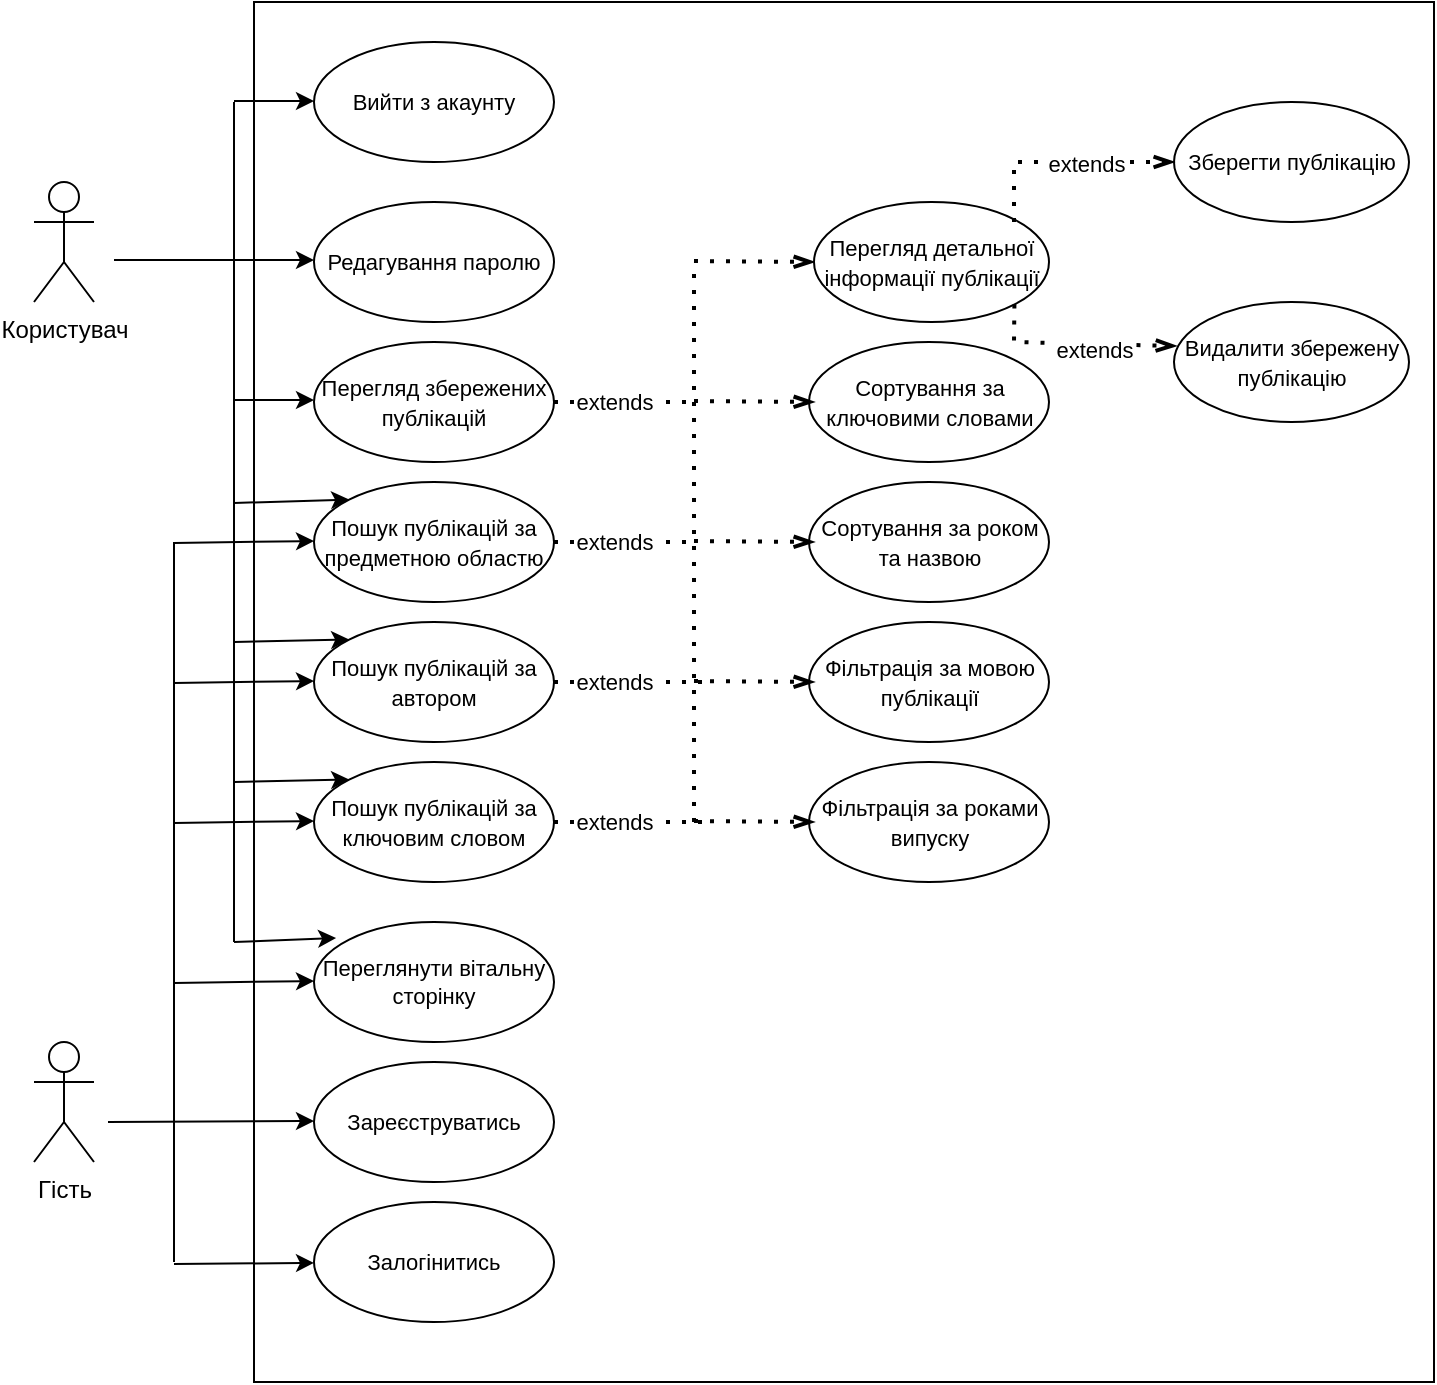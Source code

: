 <mxfile version="22.1.11" type="device">
  <diagram name="Page-1" id="h35B4o4JfX450mikH00H">
    <mxGraphModel dx="1283" dy="770" grid="0" gridSize="10" guides="1" tooltips="1" connect="1" arrows="1" fold="1" page="1" pageScale="1" pageWidth="827" pageHeight="1169" math="0" shadow="0">
      <root>
        <mxCell id="0" />
        <mxCell id="1" parent="0" />
        <mxCell id="qe84-1vlQVu-YHFjFX5S-1" value="Гість" style="shape=umlActor;verticalLabelPosition=bottom;verticalAlign=top;html=1;outlineConnect=0;" vertex="1" parent="1">
          <mxGeometry x="60" y="530" width="30" height="60" as="geometry" />
        </mxCell>
        <mxCell id="qe84-1vlQVu-YHFjFX5S-2" value="Користувач" style="shape=umlActor;verticalLabelPosition=bottom;verticalAlign=top;html=1;outlineConnect=0;" vertex="1" parent="1">
          <mxGeometry x="60" y="100" width="30" height="60" as="geometry" />
        </mxCell>
        <mxCell id="qe84-1vlQVu-YHFjFX5S-6" value="Залогінитись" style="ellipse;whiteSpace=wrap;html=1;fontSize=11;" vertex="1" parent="1">
          <mxGeometry x="200" y="610" width="120" height="60" as="geometry" />
        </mxCell>
        <mxCell id="qe84-1vlQVu-YHFjFX5S-7" value="Зареєструватись" style="ellipse;whiteSpace=wrap;html=1;fontSize=11;" vertex="1" parent="1">
          <mxGeometry x="200" y="540" width="120" height="60" as="geometry" />
        </mxCell>
        <mxCell id="qe84-1vlQVu-YHFjFX5S-8" value="Переглянути вітальну сторінку" style="ellipse;whiteSpace=wrap;html=1;fontSize=11;" vertex="1" parent="1">
          <mxGeometry x="200" y="470" width="120" height="60" as="geometry" />
        </mxCell>
        <mxCell id="qe84-1vlQVu-YHFjFX5S-9" value="&lt;font style=&quot;font-size: 11px;&quot;&gt;Пошук публікацій за ключовим словом&lt;/font&gt;" style="ellipse;whiteSpace=wrap;html=1;" vertex="1" parent="1">
          <mxGeometry x="200" y="390" width="120" height="60" as="geometry" />
        </mxCell>
        <mxCell id="qe84-1vlQVu-YHFjFX5S-10" value="&lt;font style=&quot;font-size: 11px;&quot;&gt;Пошук публікацій за автором&lt;/font&gt;" style="ellipse;whiteSpace=wrap;html=1;" vertex="1" parent="1">
          <mxGeometry x="200" y="320" width="120" height="60" as="geometry" />
        </mxCell>
        <mxCell id="qe84-1vlQVu-YHFjFX5S-11" value="&lt;font style=&quot;font-size: 11px;&quot;&gt;Пошук публікацій за предметною областю&lt;/font&gt;" style="ellipse;whiteSpace=wrap;html=1;" vertex="1" parent="1">
          <mxGeometry x="200" y="250" width="120" height="60" as="geometry" />
        </mxCell>
        <mxCell id="qe84-1vlQVu-YHFjFX5S-13" value="&lt;font style=&quot;font-size: 11px;&quot;&gt;Перегляд збережених публікацій&lt;/font&gt;" style="ellipse;whiteSpace=wrap;html=1;" vertex="1" parent="1">
          <mxGeometry x="200" y="180" width="120" height="60" as="geometry" />
        </mxCell>
        <mxCell id="qe84-1vlQVu-YHFjFX5S-15" value="&lt;font style=&quot;font-size: 11px;&quot;&gt;Сортування за ключовими словами&lt;/font&gt;" style="ellipse;whiteSpace=wrap;html=1;" vertex="1" parent="1">
          <mxGeometry x="447.5" y="180" width="120" height="60" as="geometry" />
        </mxCell>
        <mxCell id="qe84-1vlQVu-YHFjFX5S-16" value="&lt;font style=&quot;font-size: 11px;&quot;&gt;Сортування за роком та назвою&lt;/font&gt;" style="ellipse;whiteSpace=wrap;html=1;" vertex="1" parent="1">
          <mxGeometry x="447.5" y="250" width="120" height="60" as="geometry" />
        </mxCell>
        <mxCell id="qe84-1vlQVu-YHFjFX5S-17" value="&lt;span style=&quot;font-size: 11px;&quot;&gt;Фільтрація за мовою публікації&lt;/span&gt;" style="ellipse;whiteSpace=wrap;html=1;" vertex="1" parent="1">
          <mxGeometry x="447.5" y="320" width="120" height="60" as="geometry" />
        </mxCell>
        <mxCell id="qe84-1vlQVu-YHFjFX5S-18" value="&lt;span style=&quot;font-size: 11px;&quot;&gt;Фільтрація за роками випуску&lt;/span&gt;" style="ellipse;whiteSpace=wrap;html=1;" vertex="1" parent="1">
          <mxGeometry x="447.5" y="390" width="120" height="60" as="geometry" />
        </mxCell>
        <mxCell id="qe84-1vlQVu-YHFjFX5S-19" value="&lt;span style=&quot;font-size: 11px;&quot;&gt;Видалити збережену публікацію&lt;/span&gt;" style="ellipse;whiteSpace=wrap;html=1;" vertex="1" parent="1">
          <mxGeometry x="630" y="160" width="117.5" height="60" as="geometry" />
        </mxCell>
        <mxCell id="qe84-1vlQVu-YHFjFX5S-20" value="&lt;font style=&quot;font-size: 11px;&quot;&gt;Редагування паролю&lt;/font&gt;" style="ellipse;whiteSpace=wrap;html=1;" vertex="1" parent="1">
          <mxGeometry x="200" y="110" width="120" height="60" as="geometry" />
        </mxCell>
        <mxCell id="qe84-1vlQVu-YHFjFX5S-21" value="&lt;font style=&quot;font-size: 11px;&quot;&gt;Вийти з акаунту&lt;/font&gt;" style="ellipse;whiteSpace=wrap;html=1;" vertex="1" parent="1">
          <mxGeometry x="200" y="30" width="120" height="60" as="geometry" />
        </mxCell>
        <mxCell id="qe84-1vlQVu-YHFjFX5S-22" value="&lt;span style=&quot;font-size: 11px;&quot;&gt;Зберегти публікацію&lt;/span&gt;" style="ellipse;whiteSpace=wrap;html=1;" vertex="1" parent="1">
          <mxGeometry x="630" y="60" width="117.5" height="60" as="geometry" />
        </mxCell>
        <mxCell id="qe84-1vlQVu-YHFjFX5S-25" value="" style="endArrow=none;html=1;rounded=0;" edge="1" parent="1">
          <mxGeometry width="50" height="50" relative="1" as="geometry">
            <mxPoint x="160" y="60" as="sourcePoint" />
            <mxPoint x="160" y="480" as="targetPoint" />
          </mxGeometry>
        </mxCell>
        <mxCell id="qe84-1vlQVu-YHFjFX5S-29" value="" style="endArrow=classic;html=1;rounded=0;entryX=0;entryY=0;entryDx=0;entryDy=0;" edge="1" parent="1" target="qe84-1vlQVu-YHFjFX5S-11">
          <mxGeometry width="50" height="50" relative="1" as="geometry">
            <mxPoint x="160" y="260.5" as="sourcePoint" />
            <mxPoint x="200" y="260" as="targetPoint" />
          </mxGeometry>
        </mxCell>
        <mxCell id="qe84-1vlQVu-YHFjFX5S-30" value="" style="endArrow=classic;html=1;rounded=0;entryX=0;entryY=0;entryDx=0;entryDy=0;" edge="1" parent="1" target="qe84-1vlQVu-YHFjFX5S-10">
          <mxGeometry width="50" height="50" relative="1" as="geometry">
            <mxPoint x="160" y="330" as="sourcePoint" />
            <mxPoint x="200" y="330" as="targetPoint" />
          </mxGeometry>
        </mxCell>
        <mxCell id="qe84-1vlQVu-YHFjFX5S-31" value="" style="endArrow=classic;html=1;rounded=0;entryX=0;entryY=0;entryDx=0;entryDy=0;" edge="1" parent="1" target="qe84-1vlQVu-YHFjFX5S-9">
          <mxGeometry width="50" height="50" relative="1" as="geometry">
            <mxPoint x="160" y="400" as="sourcePoint" />
            <mxPoint x="200" y="400" as="targetPoint" />
          </mxGeometry>
        </mxCell>
        <mxCell id="qe84-1vlQVu-YHFjFX5S-32" value="" style="endArrow=classic;html=1;rounded=0;entryX=0.092;entryY=0.133;entryDx=0;entryDy=0;entryPerimeter=0;" edge="1" parent="1" target="qe84-1vlQVu-YHFjFX5S-8">
          <mxGeometry width="50" height="50" relative="1" as="geometry">
            <mxPoint x="160" y="480" as="sourcePoint" />
            <mxPoint x="200" y="480" as="targetPoint" />
          </mxGeometry>
        </mxCell>
        <mxCell id="qe84-1vlQVu-YHFjFX5S-33" value="" style="endArrow=none;html=1;rounded=0;" edge="1" parent="1">
          <mxGeometry width="50" height="50" relative="1" as="geometry">
            <mxPoint x="100" y="139" as="sourcePoint" />
            <mxPoint x="160" y="139" as="targetPoint" />
          </mxGeometry>
        </mxCell>
        <mxCell id="qe84-1vlQVu-YHFjFX5S-34" value="" style="endArrow=classic;html=1;rounded=0;" edge="1" parent="1">
          <mxGeometry width="50" height="50" relative="1" as="geometry">
            <mxPoint x="160" y="139" as="sourcePoint" />
            <mxPoint x="200" y="139" as="targetPoint" />
          </mxGeometry>
        </mxCell>
        <mxCell id="qe84-1vlQVu-YHFjFX5S-35" value="" style="endArrow=none;html=1;rounded=0;" edge="1" parent="1">
          <mxGeometry width="50" height="50" relative="1" as="geometry">
            <mxPoint x="130" y="280" as="sourcePoint" />
            <mxPoint x="130" y="640" as="targetPoint" />
          </mxGeometry>
        </mxCell>
        <mxCell id="qe84-1vlQVu-YHFjFX5S-36" value="" style="endArrow=classic;html=1;rounded=0;" edge="1" parent="1" target="qe84-1vlQVu-YHFjFX5S-6">
          <mxGeometry width="50" height="50" relative="1" as="geometry">
            <mxPoint x="130" y="641" as="sourcePoint" />
            <mxPoint x="181" y="639" as="targetPoint" />
          </mxGeometry>
        </mxCell>
        <mxCell id="qe84-1vlQVu-YHFjFX5S-37" value="" style="endArrow=classic;html=1;rounded=0;" edge="1" parent="1">
          <mxGeometry width="50" height="50" relative="1" as="geometry">
            <mxPoint x="97" y="570" as="sourcePoint" />
            <mxPoint x="200" y="569.5" as="targetPoint" />
          </mxGeometry>
        </mxCell>
        <mxCell id="qe84-1vlQVu-YHFjFX5S-38" value="" style="endArrow=classic;html=1;rounded=0;" edge="1" parent="1">
          <mxGeometry width="50" height="50" relative="1" as="geometry">
            <mxPoint x="130" y="500.5" as="sourcePoint" />
            <mxPoint x="200" y="499.5" as="targetPoint" />
          </mxGeometry>
        </mxCell>
        <mxCell id="qe84-1vlQVu-YHFjFX5S-39" value="" style="endArrow=classic;html=1;rounded=0;" edge="1" parent="1">
          <mxGeometry width="50" height="50" relative="1" as="geometry">
            <mxPoint x="130" y="420.5" as="sourcePoint" />
            <mxPoint x="200" y="419.5" as="targetPoint" />
          </mxGeometry>
        </mxCell>
        <mxCell id="qe84-1vlQVu-YHFjFX5S-40" value="" style="endArrow=classic;html=1;rounded=0;" edge="1" parent="1">
          <mxGeometry width="50" height="50" relative="1" as="geometry">
            <mxPoint x="130" y="350.5" as="sourcePoint" />
            <mxPoint x="200" y="349.5" as="targetPoint" />
          </mxGeometry>
        </mxCell>
        <mxCell id="qe84-1vlQVu-YHFjFX5S-41" value="" style="endArrow=classic;html=1;rounded=0;" edge="1" parent="1">
          <mxGeometry width="50" height="50" relative="1" as="geometry">
            <mxPoint x="130" y="280.5" as="sourcePoint" />
            <mxPoint x="200" y="279.5" as="targetPoint" />
          </mxGeometry>
        </mxCell>
        <mxCell id="qe84-1vlQVu-YHFjFX5S-46" value="" style="endArrow=none;dashed=1;html=1;dashPattern=1 3;strokeWidth=2;rounded=0;" edge="1" parent="1">
          <mxGeometry width="50" height="50" relative="1" as="geometry">
            <mxPoint x="390" y="420" as="sourcePoint" />
            <mxPoint x="390" y="140" as="targetPoint" />
          </mxGeometry>
        </mxCell>
        <mxCell id="qe84-1vlQVu-YHFjFX5S-47" value="" style="endArrow=none;dashed=1;html=1;dashPattern=1 3;strokeWidth=2;rounded=0;exitX=1;exitY=0.5;exitDx=0;exitDy=0;" edge="1" parent="1" source="qe84-1vlQVu-YHFjFX5S-9">
          <mxGeometry width="50" height="50" relative="1" as="geometry">
            <mxPoint x="330" y="420" as="sourcePoint" />
            <mxPoint x="400" y="420" as="targetPoint" />
          </mxGeometry>
        </mxCell>
        <mxCell id="qe84-1vlQVu-YHFjFX5S-48" value="" style="endArrow=none;dashed=1;html=1;dashPattern=1 3;strokeWidth=2;rounded=0;exitX=1;exitY=0.5;exitDx=0;exitDy=0;" edge="1" parent="1" source="qe84-1vlQVu-YHFjFX5S-10">
          <mxGeometry width="50" height="50" relative="1" as="geometry">
            <mxPoint x="330" y="420" as="sourcePoint" />
            <mxPoint x="400" y="350" as="targetPoint" />
          </mxGeometry>
        </mxCell>
        <mxCell id="qe84-1vlQVu-YHFjFX5S-49" value="" style="endArrow=none;dashed=1;html=1;dashPattern=1 3;strokeWidth=2;rounded=0;exitX=1;exitY=0.5;exitDx=0;exitDy=0;" edge="1" parent="1" source="qe84-1vlQVu-YHFjFX5S-11">
          <mxGeometry width="50" height="50" relative="1" as="geometry">
            <mxPoint x="330" y="420" as="sourcePoint" />
            <mxPoint x="390" y="280" as="targetPoint" />
          </mxGeometry>
        </mxCell>
        <mxCell id="qe84-1vlQVu-YHFjFX5S-50" value="" style="endArrow=none;dashed=1;html=1;dashPattern=1 3;strokeWidth=2;rounded=0;exitX=1;exitY=0.5;exitDx=0;exitDy=0;" edge="1" parent="1" source="qe84-1vlQVu-YHFjFX5S-13">
          <mxGeometry width="50" height="50" relative="1" as="geometry">
            <mxPoint x="330" y="420" as="sourcePoint" />
            <mxPoint x="390" y="210" as="targetPoint" />
          </mxGeometry>
        </mxCell>
        <mxCell id="qe84-1vlQVu-YHFjFX5S-53" value="" style="endArrow=openThin;dashed=1;html=1;dashPattern=1 3;strokeWidth=2;rounded=0;exitX=1;exitY=0.5;exitDx=0;exitDy=0;endFill=0;" edge="1" parent="1">
          <mxGeometry width="50" height="50" relative="1" as="geometry">
            <mxPoint x="390" y="419.5" as="sourcePoint" />
            <mxPoint x="450" y="420" as="targetPoint" />
          </mxGeometry>
        </mxCell>
        <mxCell id="qe84-1vlQVu-YHFjFX5S-54" value="" style="endArrow=openThin;dashed=1;html=1;dashPattern=1 3;strokeWidth=2;rounded=0;exitX=1;exitY=0.5;exitDx=0;exitDy=0;endFill=0;" edge="1" parent="1">
          <mxGeometry width="50" height="50" relative="1" as="geometry">
            <mxPoint x="390" y="349.5" as="sourcePoint" />
            <mxPoint x="450" y="350" as="targetPoint" />
          </mxGeometry>
        </mxCell>
        <mxCell id="qe84-1vlQVu-YHFjFX5S-55" value="" style="endArrow=openThin;dashed=1;html=1;dashPattern=1 3;strokeWidth=2;rounded=0;exitX=1;exitY=0.5;exitDx=0;exitDy=0;endFill=0;" edge="1" parent="1">
          <mxGeometry width="50" height="50" relative="1" as="geometry">
            <mxPoint x="390" y="139.5" as="sourcePoint" />
            <mxPoint x="450" y="140" as="targetPoint" />
          </mxGeometry>
        </mxCell>
        <mxCell id="qe84-1vlQVu-YHFjFX5S-56" value="" style="endArrow=openThin;dashed=1;html=1;dashPattern=1 3;strokeWidth=2;rounded=0;exitX=1;exitY=0.5;exitDx=0;exitDy=0;endFill=0;" edge="1" parent="1">
          <mxGeometry width="50" height="50" relative="1" as="geometry">
            <mxPoint x="390" y="209.5" as="sourcePoint" />
            <mxPoint x="450" y="210" as="targetPoint" />
          </mxGeometry>
        </mxCell>
        <mxCell id="qe84-1vlQVu-YHFjFX5S-58" value="" style="endArrow=openThin;dashed=1;html=1;dashPattern=1 3;strokeWidth=2;rounded=0;exitX=1;exitY=0.5;exitDx=0;exitDy=0;endFill=0;" edge="1" parent="1">
          <mxGeometry width="50" height="50" relative="1" as="geometry">
            <mxPoint x="390" y="279.5" as="sourcePoint" />
            <mxPoint x="450" y="280" as="targetPoint" />
          </mxGeometry>
        </mxCell>
        <mxCell id="qe84-1vlQVu-YHFjFX5S-61" value="extends" style="edgeLabel;html=1;align=center;verticalAlign=middle;resizable=0;points=[];" vertex="1" connectable="0" parent="1">
          <mxGeometry x="350" y="210" as="geometry" />
        </mxCell>
        <mxCell id="qe84-1vlQVu-YHFjFX5S-62" value="extends" style="edgeLabel;html=1;align=center;verticalAlign=middle;resizable=0;points=[];rotation=0;" vertex="1" connectable="0" parent="1">
          <mxGeometry x="350" y="280" as="geometry" />
        </mxCell>
        <mxCell id="qe84-1vlQVu-YHFjFX5S-63" value="extends" style="edgeLabel;html=1;align=center;verticalAlign=middle;resizable=0;points=[];rotation=0;" vertex="1" connectable="0" parent="1">
          <mxGeometry x="350" y="350" as="geometry" />
        </mxCell>
        <mxCell id="qe84-1vlQVu-YHFjFX5S-64" value="extends" style="edgeLabel;html=1;align=center;verticalAlign=middle;resizable=0;points=[];rotation=0;" vertex="1" connectable="0" parent="1">
          <mxGeometry x="350" y="420" as="geometry" />
        </mxCell>
        <mxCell id="qe84-1vlQVu-YHFjFX5S-65" value="" style="endArrow=classic;html=1;rounded=0;" edge="1" parent="1">
          <mxGeometry width="50" height="50" relative="1" as="geometry">
            <mxPoint x="160" y="209" as="sourcePoint" />
            <mxPoint x="200" y="209" as="targetPoint" />
          </mxGeometry>
        </mxCell>
        <mxCell id="qe84-1vlQVu-YHFjFX5S-66" value="" style="endArrow=classic;html=1;rounded=0;" edge="1" parent="1">
          <mxGeometry width="50" height="50" relative="1" as="geometry">
            <mxPoint x="160" y="59.5" as="sourcePoint" />
            <mxPoint x="200" y="59.5" as="targetPoint" />
          </mxGeometry>
        </mxCell>
        <mxCell id="qe84-1vlQVu-YHFjFX5S-67" value="&lt;span style=&quot;font-size: 11px;&quot;&gt;Перегляд детальної інформації публікації&lt;/span&gt;" style="ellipse;whiteSpace=wrap;html=1;" vertex="1" parent="1">
          <mxGeometry x="450" y="110" width="117.5" height="60" as="geometry" />
        </mxCell>
        <mxCell id="qe84-1vlQVu-YHFjFX5S-68" value="" style="endArrow=openThin;dashed=1;html=1;dashPattern=1 3;strokeWidth=2;rounded=0;exitX=1;exitY=0.5;exitDx=0;exitDy=0;endFill=0;entryX=0;entryY=0.5;entryDx=0;entryDy=0;" edge="1" parent="1" target="qe84-1vlQVu-YHFjFX5S-22">
          <mxGeometry width="50" height="50" relative="1" as="geometry">
            <mxPoint x="550" y="120" as="sourcePoint" />
            <mxPoint x="610" y="120.5" as="targetPoint" />
            <Array as="points">
              <mxPoint x="550" y="90" />
            </Array>
          </mxGeometry>
        </mxCell>
        <mxCell id="qe84-1vlQVu-YHFjFX5S-70" value="extends" style="edgeLabel;html=1;align=center;verticalAlign=middle;resizable=0;points=[];" vertex="1" connectable="0" parent="qe84-1vlQVu-YHFjFX5S-68">
          <mxGeometry x="0.2" y="-1" relative="1" as="geometry">
            <mxPoint as="offset" />
          </mxGeometry>
        </mxCell>
        <mxCell id="qe84-1vlQVu-YHFjFX5S-69" value="" style="endArrow=openThin;dashed=1;html=1;dashPattern=1 3;strokeWidth=2;rounded=0;exitX=1;exitY=1;exitDx=0;exitDy=0;endFill=0;entryX=0.009;entryY=0.367;entryDx=0;entryDy=0;entryPerimeter=0;" edge="1" parent="1" source="qe84-1vlQVu-YHFjFX5S-67" target="qe84-1vlQVu-YHFjFX5S-19">
          <mxGeometry width="50" height="50" relative="1" as="geometry">
            <mxPoint x="560" y="155" as="sourcePoint" />
            <mxPoint x="630" y="125" as="targetPoint" />
            <Array as="points">
              <mxPoint x="550" y="180" />
            </Array>
          </mxGeometry>
        </mxCell>
        <mxCell id="qe84-1vlQVu-YHFjFX5S-71" value="extends" style="edgeLabel;html=1;align=center;verticalAlign=middle;resizable=0;points=[];" vertex="1" connectable="0" parent="qe84-1vlQVu-YHFjFX5S-69">
          <mxGeometry x="0.176" y="-3" relative="1" as="geometry">
            <mxPoint as="offset" />
          </mxGeometry>
        </mxCell>
        <mxCell id="qe84-1vlQVu-YHFjFX5S-72" value="" style="rounded=0;whiteSpace=wrap;html=1;fillColor=none;" vertex="1" parent="1">
          <mxGeometry x="170" y="10" width="590" height="690" as="geometry" />
        </mxCell>
      </root>
    </mxGraphModel>
  </diagram>
</mxfile>
